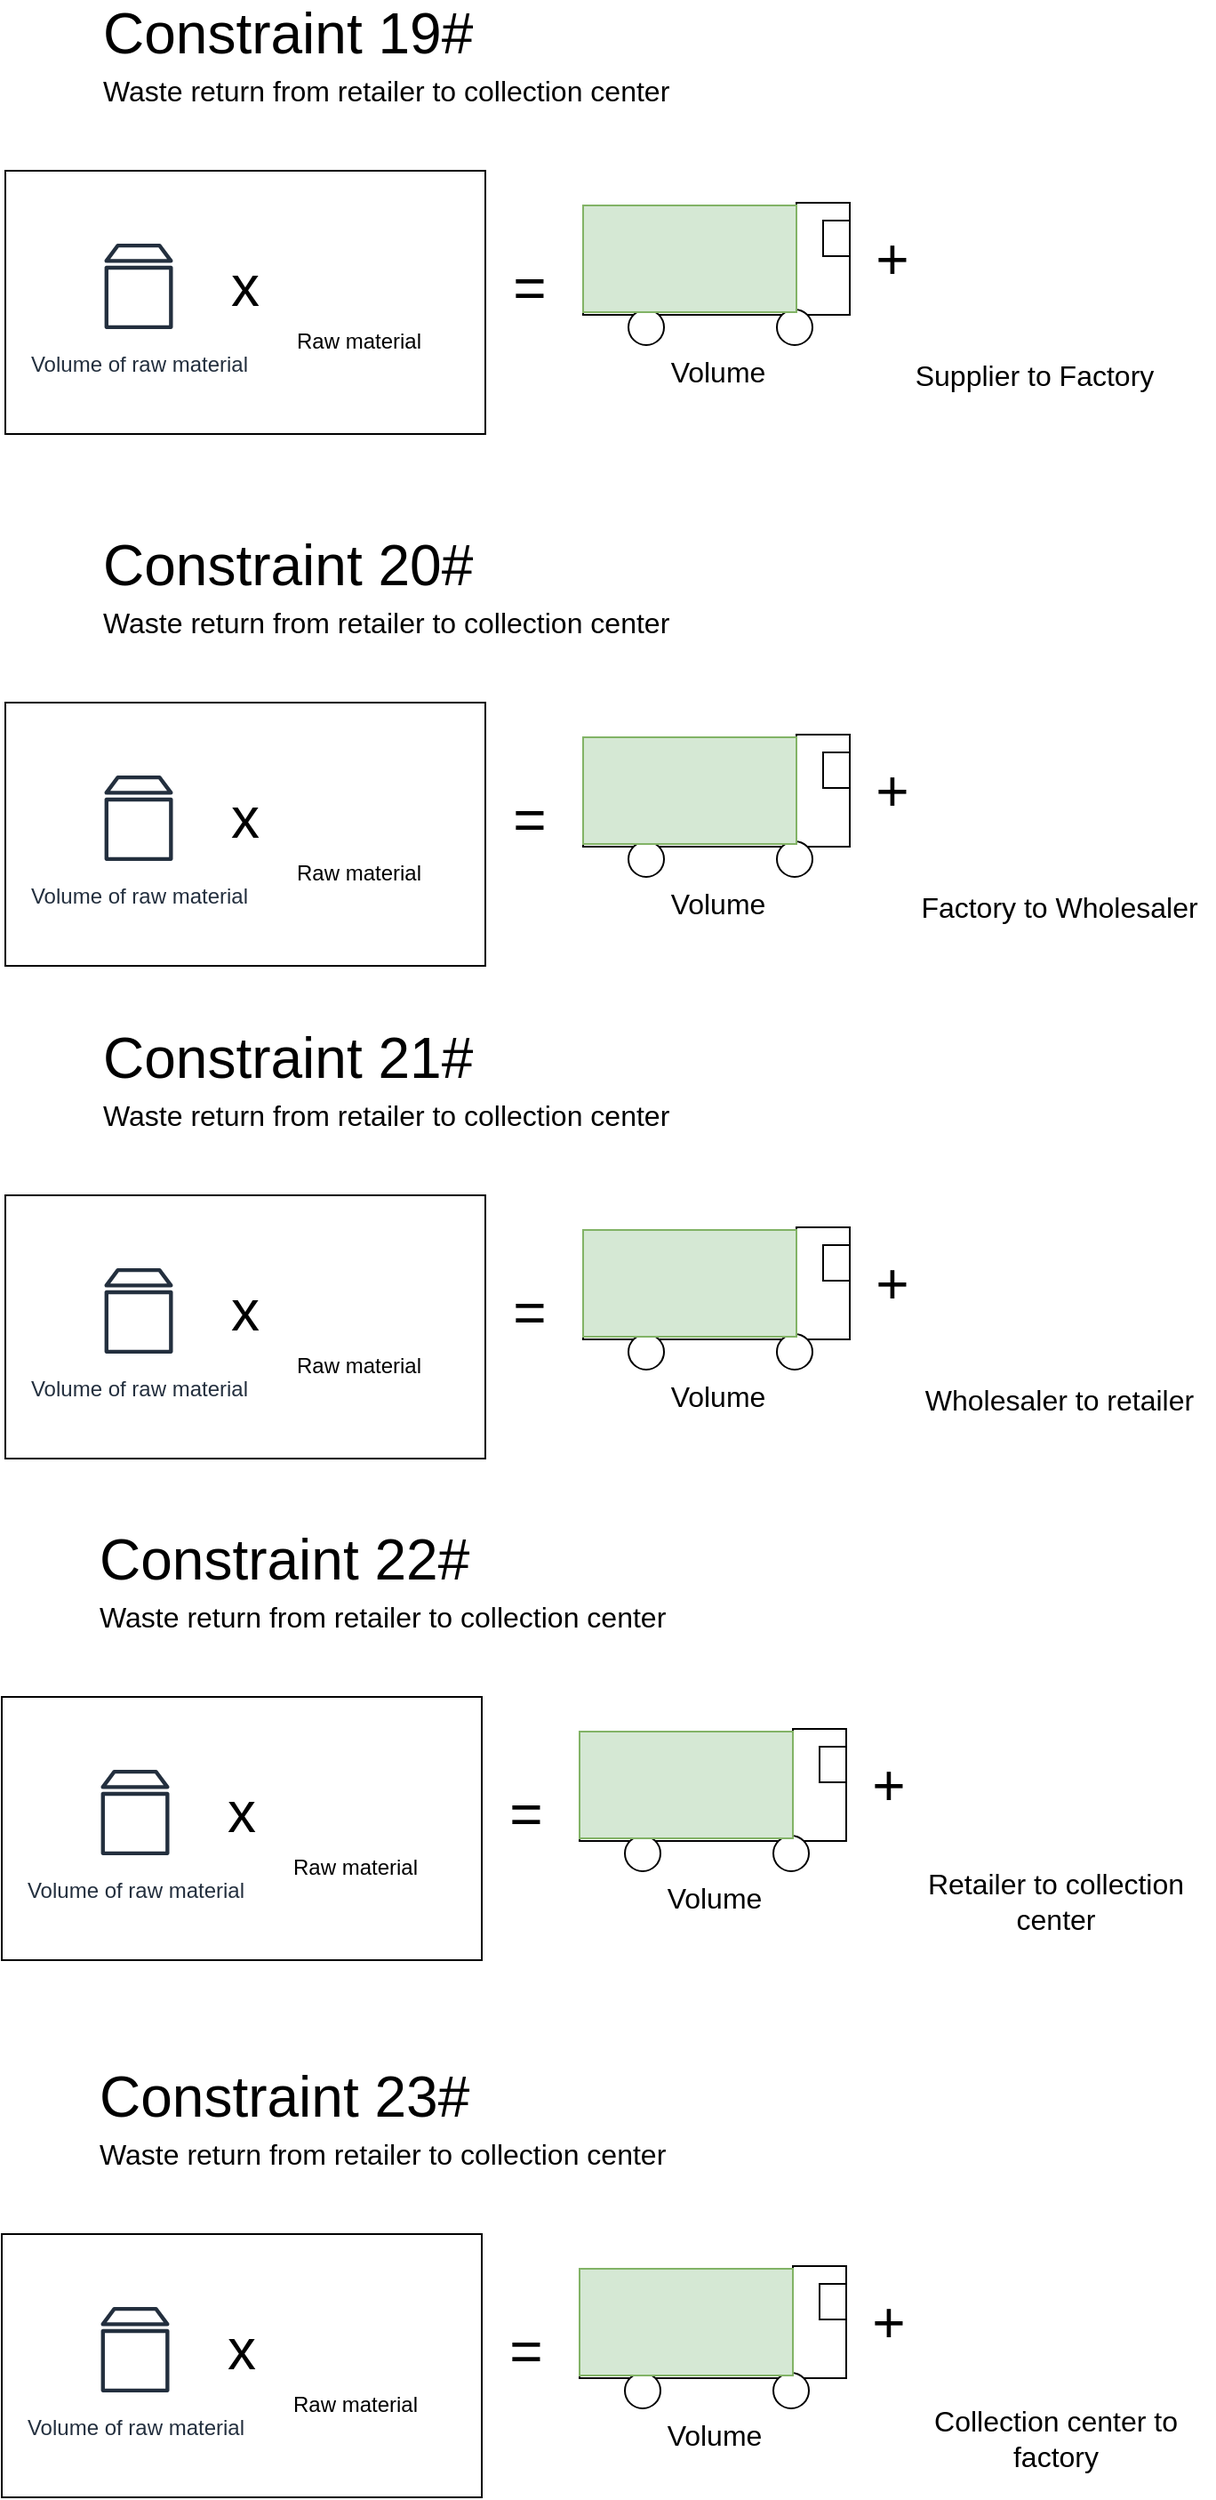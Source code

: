 <mxfile version="20.3.6" type="device"><diagram id="KzXkL5RxK_nW_xbT0S-p" name="Page-1"><mxGraphModel dx="1157" dy="615" grid="1" gridSize="10" guides="1" tooltips="1" connect="1" arrows="1" fold="1" page="1" pageScale="1" pageWidth="850" pageHeight="1100" math="0" shadow="0"><root><mxCell id="0"/><mxCell id="1" parent="0"/><mxCell id="ZRkdtlEYp6knZWYs5OZ1-26" value="" style="rounded=0;whiteSpace=wrap;html=1;fontSize=20;" vertex="1" parent="1"><mxGeometry x="70" y="222" width="270" height="148" as="geometry"/></mxCell><mxCell id="ZRkdtlEYp6knZWYs5OZ1-1" value="" style="group" vertex="1" connectable="0" parent="1"><mxGeometry x="395" y="240" width="150" height="110" as="geometry"/></mxCell><mxCell id="ZRkdtlEYp6knZWYs5OZ1-2" value="" style="rounded=0;whiteSpace=wrap;html=1;" vertex="1" parent="ZRkdtlEYp6knZWYs5OZ1-1"><mxGeometry y="38" width="120" height="25" as="geometry"/></mxCell><mxCell id="ZRkdtlEYp6knZWYs5OZ1-9" value="" style="rounded=0;whiteSpace=wrap;html=1;" vertex="1" parent="ZRkdtlEYp6knZWYs5OZ1-1"><mxGeometry x="120" width="30" height="63" as="geometry"/></mxCell><mxCell id="ZRkdtlEYp6knZWYs5OZ1-10" value="" style="endArrow=none;html=1;rounded=0;entryX=1;entryY=0;entryDx=0;entryDy=0;" edge="1" parent="ZRkdtlEYp6knZWYs5OZ1-1" target="ZRkdtlEYp6knZWYs5OZ1-2"><mxGeometry width="50" height="50" relative="1" as="geometry"><mxPoint y="38" as="sourcePoint"/><mxPoint x="50" y="-12" as="targetPoint"/></mxGeometry></mxCell><mxCell id="ZRkdtlEYp6knZWYs5OZ1-11" value="" style="ellipse;whiteSpace=wrap;html=1;aspect=fixed;" vertex="1" parent="ZRkdtlEYp6knZWYs5OZ1-1"><mxGeometry x="25.5" y="60" width="20" height="20" as="geometry"/></mxCell><mxCell id="ZRkdtlEYp6knZWYs5OZ1-12" value="" style="ellipse;whiteSpace=wrap;html=1;aspect=fixed;" vertex="1" parent="ZRkdtlEYp6knZWYs5OZ1-1"><mxGeometry x="109" y="60" width="20" height="20" as="geometry"/></mxCell><mxCell id="ZRkdtlEYp6knZWYs5OZ1-13" value="" style="rounded=0;whiteSpace=wrap;html=1;" vertex="1" parent="ZRkdtlEYp6knZWYs5OZ1-1"><mxGeometry x="135" y="10" width="15" height="20" as="geometry"/></mxCell><mxCell id="ZRkdtlEYp6knZWYs5OZ1-14" value="Volume" style="text;html=1;strokeColor=none;fillColor=none;align=center;verticalAlign=middle;whiteSpace=wrap;rounded=0;fontSize=16;" vertex="1" parent="ZRkdtlEYp6knZWYs5OZ1-1"><mxGeometry x="5.25" y="80" width="141.5" height="30" as="geometry"/></mxCell><mxCell id="ZRkdtlEYp6knZWYs5OZ1-29" value="" style="rounded=0;whiteSpace=wrap;html=1;fontSize=16;fillColor=#d5e8d4;strokeColor=#82b366;" vertex="1" parent="ZRkdtlEYp6knZWYs5OZ1-1"><mxGeometry y="1.5" width="120" height="60" as="geometry"/></mxCell><mxCell id="ZRkdtlEYp6knZWYs5OZ1-15" value="Constraint 19#" style="text;html=1;strokeColor=none;fillColor=none;align=left;verticalAlign=middle;whiteSpace=wrap;rounded=0;fontSize=32;" vertex="1" parent="1"><mxGeometry x="122.75" y="130" width="227.25" height="30" as="geometry"/></mxCell><mxCell id="ZRkdtlEYp6knZWYs5OZ1-16" value="Waste return from retailer to collection center" style="text;html=1;strokeColor=none;fillColor=none;align=left;verticalAlign=middle;whiteSpace=wrap;rounded=0;fontSize=16;" vertex="1" parent="1"><mxGeometry x="122.75" y="162" width="340" height="30" as="geometry"/></mxCell><mxCell id="ZRkdtlEYp6knZWYs5OZ1-17" value="+" style="text;html=1;strokeColor=none;fillColor=none;align=center;verticalAlign=middle;whiteSpace=wrap;rounded=0;fontSize=32;" vertex="1" parent="1"><mxGeometry x="539" y="257" width="60" height="30" as="geometry"/></mxCell><mxCell id="ZRkdtlEYp6knZWYs5OZ1-19" value="=" style="text;html=1;strokeColor=none;fillColor=none;align=center;verticalAlign=middle;whiteSpace=wrap;rounded=0;fontSize=32;" vertex="1" parent="1"><mxGeometry x="335" y="273" width="60" height="30" as="geometry"/></mxCell><mxCell id="ZRkdtlEYp6knZWYs5OZ1-20" value="Volume of raw material" style="sketch=0;outlineConnect=0;fontColor=#232F3E;gradientColor=none;strokeColor=#232F3E;fillColor=#ffffff;dashed=0;verticalLabelPosition=bottom;verticalAlign=top;align=center;html=1;fontSize=12;fontStyle=0;aspect=fixed;shape=mxgraph.aws4.resourceIcon;resIcon=mxgraph.aws4.volume;" vertex="1" parent="1"><mxGeometry x="115" y="257" width="60" height="60" as="geometry"/></mxCell><mxCell id="ZRkdtlEYp6knZWYs5OZ1-21" value="x" style="text;html=1;strokeColor=none;fillColor=none;align=center;verticalAlign=middle;whiteSpace=wrap;rounded=0;fontSize=32;" vertex="1" parent="1"><mxGeometry x="175" y="272" width="60" height="30" as="geometry"/></mxCell><mxCell id="ZRkdtlEYp6knZWYs5OZ1-22" value="" style="shape=image;html=1;verticalAlign=top;verticalLabelPosition=bottom;labelBackgroundColor=#ffffff;imageAspect=0;aspect=fixed;image=https://cdn0.iconfinder.com/data/icons/web-development-and-studio/512/118_Ax_Log_Timber_Wood-128.png;fontColor=#006600;" vertex="1" parent="1"><mxGeometry x="240.38" y="263" width="50" height="50" as="geometry"/></mxCell><mxCell id="ZRkdtlEYp6knZWYs5OZ1-23" value="Raw material" style="text;html=1;strokeColor=none;fillColor=none;align=center;verticalAlign=middle;whiteSpace=wrap;rounded=0;" vertex="1" parent="1"><mxGeometry x="222.69" y="303" width="91.87" height="30" as="geometry"/></mxCell><mxCell id="ZRkdtlEYp6knZWYs5OZ1-24" value="" style="shape=image;html=1;verticalAlign=top;verticalLabelPosition=bottom;labelBackgroundColor=#ffffff;imageAspect=0;aspect=fixed;image=https://cdn2.iconfinder.com/data/icons/boxicons-regular-vol-3/24/bx-trip-128.png" vertex="1" parent="1"><mxGeometry x="599" y="222" width="100" height="100" as="geometry"/></mxCell><mxCell id="ZRkdtlEYp6knZWYs5OZ1-25" value="&lt;font style=&quot;font-size: 16px;&quot;&gt;Supplier to Factory&lt;/font&gt;" style="text;html=1;strokeColor=none;fillColor=none;align=center;verticalAlign=middle;whiteSpace=wrap;rounded=0;" vertex="1" parent="1"><mxGeometry x="576" y="322" width="146" height="30" as="geometry"/></mxCell><mxCell id="ZRkdtlEYp6knZWYs5OZ1-30" value="" style="rounded=0;whiteSpace=wrap;html=1;fontSize=20;" vertex="1" parent="1"><mxGeometry x="70" y="521" width="270" height="148" as="geometry"/></mxCell><mxCell id="ZRkdtlEYp6knZWYs5OZ1-31" value="" style="group" vertex="1" connectable="0" parent="1"><mxGeometry x="395" y="539" width="150" height="110" as="geometry"/></mxCell><mxCell id="ZRkdtlEYp6knZWYs5OZ1-32" value="" style="rounded=0;whiteSpace=wrap;html=1;" vertex="1" parent="ZRkdtlEYp6knZWYs5OZ1-31"><mxGeometry y="38" width="120" height="25" as="geometry"/></mxCell><mxCell id="ZRkdtlEYp6knZWYs5OZ1-33" value="" style="rounded=0;whiteSpace=wrap;html=1;" vertex="1" parent="ZRkdtlEYp6knZWYs5OZ1-31"><mxGeometry x="120" width="30" height="63" as="geometry"/></mxCell><mxCell id="ZRkdtlEYp6knZWYs5OZ1-34" value="" style="endArrow=none;html=1;rounded=0;entryX=1;entryY=0;entryDx=0;entryDy=0;" edge="1" parent="ZRkdtlEYp6knZWYs5OZ1-31" target="ZRkdtlEYp6knZWYs5OZ1-32"><mxGeometry width="50" height="50" relative="1" as="geometry"><mxPoint y="38" as="sourcePoint"/><mxPoint x="50" y="-12" as="targetPoint"/></mxGeometry></mxCell><mxCell id="ZRkdtlEYp6knZWYs5OZ1-35" value="" style="ellipse;whiteSpace=wrap;html=1;aspect=fixed;" vertex="1" parent="ZRkdtlEYp6knZWYs5OZ1-31"><mxGeometry x="25.5" y="60" width="20" height="20" as="geometry"/></mxCell><mxCell id="ZRkdtlEYp6knZWYs5OZ1-36" value="" style="ellipse;whiteSpace=wrap;html=1;aspect=fixed;" vertex="1" parent="ZRkdtlEYp6knZWYs5OZ1-31"><mxGeometry x="109" y="60" width="20" height="20" as="geometry"/></mxCell><mxCell id="ZRkdtlEYp6knZWYs5OZ1-37" value="" style="rounded=0;whiteSpace=wrap;html=1;" vertex="1" parent="ZRkdtlEYp6knZWYs5OZ1-31"><mxGeometry x="135" y="10" width="15" height="20" as="geometry"/></mxCell><mxCell id="ZRkdtlEYp6knZWYs5OZ1-38" value="Volume" style="text;html=1;strokeColor=none;fillColor=none;align=center;verticalAlign=middle;whiteSpace=wrap;rounded=0;fontSize=16;" vertex="1" parent="ZRkdtlEYp6knZWYs5OZ1-31"><mxGeometry x="5.25" y="80" width="141.5" height="30" as="geometry"/></mxCell><mxCell id="ZRkdtlEYp6knZWYs5OZ1-39" value="" style="rounded=0;whiteSpace=wrap;html=1;fontSize=16;fillColor=#d5e8d4;strokeColor=#82b366;" vertex="1" parent="ZRkdtlEYp6knZWYs5OZ1-31"><mxGeometry y="1.5" width="120" height="60" as="geometry"/></mxCell><mxCell id="ZRkdtlEYp6knZWYs5OZ1-40" value="Constraint 20#" style="text;html=1;strokeColor=none;fillColor=none;align=left;verticalAlign=middle;whiteSpace=wrap;rounded=0;fontSize=32;" vertex="1" parent="1"><mxGeometry x="122.75" y="429" width="227.25" height="30" as="geometry"/></mxCell><mxCell id="ZRkdtlEYp6knZWYs5OZ1-41" value="Waste return from retailer to collection center" style="text;html=1;strokeColor=none;fillColor=none;align=left;verticalAlign=middle;whiteSpace=wrap;rounded=0;fontSize=16;" vertex="1" parent="1"><mxGeometry x="122.75" y="461" width="340" height="30" as="geometry"/></mxCell><mxCell id="ZRkdtlEYp6knZWYs5OZ1-42" value="+" style="text;html=1;strokeColor=none;fillColor=none;align=center;verticalAlign=middle;whiteSpace=wrap;rounded=0;fontSize=32;" vertex="1" parent="1"><mxGeometry x="539" y="556" width="60" height="30" as="geometry"/></mxCell><mxCell id="ZRkdtlEYp6knZWYs5OZ1-43" value="=" style="text;html=1;strokeColor=none;fillColor=none;align=center;verticalAlign=middle;whiteSpace=wrap;rounded=0;fontSize=32;" vertex="1" parent="1"><mxGeometry x="335" y="572" width="60" height="30" as="geometry"/></mxCell><mxCell id="ZRkdtlEYp6knZWYs5OZ1-44" value="Volume of raw material" style="sketch=0;outlineConnect=0;fontColor=#232F3E;gradientColor=none;strokeColor=#232F3E;fillColor=#ffffff;dashed=0;verticalLabelPosition=bottom;verticalAlign=top;align=center;html=1;fontSize=12;fontStyle=0;aspect=fixed;shape=mxgraph.aws4.resourceIcon;resIcon=mxgraph.aws4.volume;" vertex="1" parent="1"><mxGeometry x="115" y="556" width="60" height="60" as="geometry"/></mxCell><mxCell id="ZRkdtlEYp6knZWYs5OZ1-45" value="x" style="text;html=1;strokeColor=none;fillColor=none;align=center;verticalAlign=middle;whiteSpace=wrap;rounded=0;fontSize=32;" vertex="1" parent="1"><mxGeometry x="175" y="571" width="60" height="30" as="geometry"/></mxCell><mxCell id="ZRkdtlEYp6knZWYs5OZ1-46" value="" style="shape=image;html=1;verticalAlign=top;verticalLabelPosition=bottom;labelBackgroundColor=#ffffff;imageAspect=0;aspect=fixed;image=https://cdn0.iconfinder.com/data/icons/web-development-and-studio/512/118_Ax_Log_Timber_Wood-128.png;fontColor=#006600;" vertex="1" parent="1"><mxGeometry x="240.38" y="562" width="50" height="50" as="geometry"/></mxCell><mxCell id="ZRkdtlEYp6knZWYs5OZ1-47" value="Raw material" style="text;html=1;strokeColor=none;fillColor=none;align=center;verticalAlign=middle;whiteSpace=wrap;rounded=0;" vertex="1" parent="1"><mxGeometry x="222.69" y="602" width="91.87" height="30" as="geometry"/></mxCell><mxCell id="ZRkdtlEYp6knZWYs5OZ1-48" value="" style="shape=image;html=1;verticalAlign=top;verticalLabelPosition=bottom;labelBackgroundColor=#ffffff;imageAspect=0;aspect=fixed;image=https://cdn2.iconfinder.com/data/icons/boxicons-regular-vol-3/24/bx-trip-128.png" vertex="1" parent="1"><mxGeometry x="599" y="521" width="100" height="100" as="geometry"/></mxCell><mxCell id="ZRkdtlEYp6knZWYs5OZ1-49" value="&lt;font style=&quot;font-size: 16px;&quot;&gt;Factory to Wholesaler&lt;/font&gt;" style="text;html=1;strokeColor=none;fillColor=none;align=center;verticalAlign=middle;whiteSpace=wrap;rounded=0;" vertex="1" parent="1"><mxGeometry x="576" y="621" width="174" height="30" as="geometry"/></mxCell><mxCell id="ZRkdtlEYp6knZWYs5OZ1-50" value="" style="rounded=0;whiteSpace=wrap;html=1;fontSize=20;" vertex="1" parent="1"><mxGeometry x="70" y="798" width="270" height="148" as="geometry"/></mxCell><mxCell id="ZRkdtlEYp6knZWYs5OZ1-51" value="" style="group" vertex="1" connectable="0" parent="1"><mxGeometry x="395" y="816" width="150" height="110" as="geometry"/></mxCell><mxCell id="ZRkdtlEYp6knZWYs5OZ1-52" value="" style="rounded=0;whiteSpace=wrap;html=1;" vertex="1" parent="ZRkdtlEYp6knZWYs5OZ1-51"><mxGeometry y="38" width="120" height="25" as="geometry"/></mxCell><mxCell id="ZRkdtlEYp6knZWYs5OZ1-53" value="" style="rounded=0;whiteSpace=wrap;html=1;" vertex="1" parent="ZRkdtlEYp6knZWYs5OZ1-51"><mxGeometry x="120" width="30" height="63" as="geometry"/></mxCell><mxCell id="ZRkdtlEYp6knZWYs5OZ1-54" value="" style="endArrow=none;html=1;rounded=0;entryX=1;entryY=0;entryDx=0;entryDy=0;" edge="1" parent="ZRkdtlEYp6knZWYs5OZ1-51" target="ZRkdtlEYp6knZWYs5OZ1-52"><mxGeometry width="50" height="50" relative="1" as="geometry"><mxPoint y="38" as="sourcePoint"/><mxPoint x="50" y="-12" as="targetPoint"/></mxGeometry></mxCell><mxCell id="ZRkdtlEYp6knZWYs5OZ1-55" value="" style="ellipse;whiteSpace=wrap;html=1;aspect=fixed;" vertex="1" parent="ZRkdtlEYp6knZWYs5OZ1-51"><mxGeometry x="25.5" y="60" width="20" height="20" as="geometry"/></mxCell><mxCell id="ZRkdtlEYp6knZWYs5OZ1-56" value="" style="ellipse;whiteSpace=wrap;html=1;aspect=fixed;" vertex="1" parent="ZRkdtlEYp6knZWYs5OZ1-51"><mxGeometry x="109" y="60" width="20" height="20" as="geometry"/></mxCell><mxCell id="ZRkdtlEYp6knZWYs5OZ1-57" value="" style="rounded=0;whiteSpace=wrap;html=1;" vertex="1" parent="ZRkdtlEYp6knZWYs5OZ1-51"><mxGeometry x="135" y="10" width="15" height="20" as="geometry"/></mxCell><mxCell id="ZRkdtlEYp6knZWYs5OZ1-58" value="Volume" style="text;html=1;strokeColor=none;fillColor=none;align=center;verticalAlign=middle;whiteSpace=wrap;rounded=0;fontSize=16;" vertex="1" parent="ZRkdtlEYp6knZWYs5OZ1-51"><mxGeometry x="5.25" y="80" width="141.5" height="30" as="geometry"/></mxCell><mxCell id="ZRkdtlEYp6knZWYs5OZ1-59" value="" style="rounded=0;whiteSpace=wrap;html=1;fontSize=16;fillColor=#d5e8d4;strokeColor=#82b366;" vertex="1" parent="ZRkdtlEYp6knZWYs5OZ1-51"><mxGeometry y="1.5" width="120" height="60" as="geometry"/></mxCell><mxCell id="ZRkdtlEYp6knZWYs5OZ1-60" value="Constraint 21#" style="text;html=1;strokeColor=none;fillColor=none;align=left;verticalAlign=middle;whiteSpace=wrap;rounded=0;fontSize=32;" vertex="1" parent="1"><mxGeometry x="122.75" y="706" width="227.25" height="30" as="geometry"/></mxCell><mxCell id="ZRkdtlEYp6knZWYs5OZ1-61" value="Waste return from retailer to collection center" style="text;html=1;strokeColor=none;fillColor=none;align=left;verticalAlign=middle;whiteSpace=wrap;rounded=0;fontSize=16;" vertex="1" parent="1"><mxGeometry x="122.75" y="738" width="340" height="30" as="geometry"/></mxCell><mxCell id="ZRkdtlEYp6knZWYs5OZ1-62" value="+" style="text;html=1;strokeColor=none;fillColor=none;align=center;verticalAlign=middle;whiteSpace=wrap;rounded=0;fontSize=32;" vertex="1" parent="1"><mxGeometry x="539" y="833" width="60" height="30" as="geometry"/></mxCell><mxCell id="ZRkdtlEYp6knZWYs5OZ1-63" value="=" style="text;html=1;strokeColor=none;fillColor=none;align=center;verticalAlign=middle;whiteSpace=wrap;rounded=0;fontSize=32;" vertex="1" parent="1"><mxGeometry x="335" y="849" width="60" height="30" as="geometry"/></mxCell><mxCell id="ZRkdtlEYp6knZWYs5OZ1-64" value="Volume of raw material" style="sketch=0;outlineConnect=0;fontColor=#232F3E;gradientColor=none;strokeColor=#232F3E;fillColor=#ffffff;dashed=0;verticalLabelPosition=bottom;verticalAlign=top;align=center;html=1;fontSize=12;fontStyle=0;aspect=fixed;shape=mxgraph.aws4.resourceIcon;resIcon=mxgraph.aws4.volume;" vertex="1" parent="1"><mxGeometry x="115" y="833" width="60" height="60" as="geometry"/></mxCell><mxCell id="ZRkdtlEYp6knZWYs5OZ1-65" value="x" style="text;html=1;strokeColor=none;fillColor=none;align=center;verticalAlign=middle;whiteSpace=wrap;rounded=0;fontSize=32;" vertex="1" parent="1"><mxGeometry x="175" y="848" width="60" height="30" as="geometry"/></mxCell><mxCell id="ZRkdtlEYp6knZWYs5OZ1-66" value="" style="shape=image;html=1;verticalAlign=top;verticalLabelPosition=bottom;labelBackgroundColor=#ffffff;imageAspect=0;aspect=fixed;image=https://cdn0.iconfinder.com/data/icons/web-development-and-studio/512/118_Ax_Log_Timber_Wood-128.png;fontColor=#006600;" vertex="1" parent="1"><mxGeometry x="240.38" y="839" width="50" height="50" as="geometry"/></mxCell><mxCell id="ZRkdtlEYp6knZWYs5OZ1-67" value="Raw material" style="text;html=1;strokeColor=none;fillColor=none;align=center;verticalAlign=middle;whiteSpace=wrap;rounded=0;" vertex="1" parent="1"><mxGeometry x="222.69" y="879" width="91.87" height="30" as="geometry"/></mxCell><mxCell id="ZRkdtlEYp6knZWYs5OZ1-68" value="" style="shape=image;html=1;verticalAlign=top;verticalLabelPosition=bottom;labelBackgroundColor=#ffffff;imageAspect=0;aspect=fixed;image=https://cdn2.iconfinder.com/data/icons/boxicons-regular-vol-3/24/bx-trip-128.png" vertex="1" parent="1"><mxGeometry x="599" y="798" width="100" height="100" as="geometry"/></mxCell><mxCell id="ZRkdtlEYp6knZWYs5OZ1-69" value="&lt;font style=&quot;font-size: 16px;&quot;&gt;Wholesaler to retailer&lt;/font&gt;" style="text;html=1;strokeColor=none;fillColor=none;align=center;verticalAlign=middle;whiteSpace=wrap;rounded=0;" vertex="1" parent="1"><mxGeometry x="576" y="898" width="174" height="30" as="geometry"/></mxCell><mxCell id="ZRkdtlEYp6knZWYs5OZ1-70" value="" style="rounded=0;whiteSpace=wrap;html=1;fontSize=20;" vertex="1" parent="1"><mxGeometry x="68" y="1080" width="270" height="148" as="geometry"/></mxCell><mxCell id="ZRkdtlEYp6knZWYs5OZ1-71" value="" style="group" vertex="1" connectable="0" parent="1"><mxGeometry x="393" y="1098" width="150" height="110" as="geometry"/></mxCell><mxCell id="ZRkdtlEYp6knZWYs5OZ1-72" value="" style="rounded=0;whiteSpace=wrap;html=1;" vertex="1" parent="ZRkdtlEYp6knZWYs5OZ1-71"><mxGeometry y="38" width="120" height="25" as="geometry"/></mxCell><mxCell id="ZRkdtlEYp6knZWYs5OZ1-73" value="" style="rounded=0;whiteSpace=wrap;html=1;" vertex="1" parent="ZRkdtlEYp6knZWYs5OZ1-71"><mxGeometry x="120" width="30" height="63" as="geometry"/></mxCell><mxCell id="ZRkdtlEYp6knZWYs5OZ1-74" value="" style="endArrow=none;html=1;rounded=0;entryX=1;entryY=0;entryDx=0;entryDy=0;" edge="1" parent="ZRkdtlEYp6knZWYs5OZ1-71" target="ZRkdtlEYp6knZWYs5OZ1-72"><mxGeometry width="50" height="50" relative="1" as="geometry"><mxPoint y="38" as="sourcePoint"/><mxPoint x="50" y="-12" as="targetPoint"/></mxGeometry></mxCell><mxCell id="ZRkdtlEYp6knZWYs5OZ1-75" value="" style="ellipse;whiteSpace=wrap;html=1;aspect=fixed;" vertex="1" parent="ZRkdtlEYp6knZWYs5OZ1-71"><mxGeometry x="25.5" y="60" width="20" height="20" as="geometry"/></mxCell><mxCell id="ZRkdtlEYp6knZWYs5OZ1-76" value="" style="ellipse;whiteSpace=wrap;html=1;aspect=fixed;" vertex="1" parent="ZRkdtlEYp6knZWYs5OZ1-71"><mxGeometry x="109" y="60" width="20" height="20" as="geometry"/></mxCell><mxCell id="ZRkdtlEYp6knZWYs5OZ1-77" value="" style="rounded=0;whiteSpace=wrap;html=1;" vertex="1" parent="ZRkdtlEYp6knZWYs5OZ1-71"><mxGeometry x="135" y="10" width="15" height="20" as="geometry"/></mxCell><mxCell id="ZRkdtlEYp6knZWYs5OZ1-78" value="Volume" style="text;html=1;strokeColor=none;fillColor=none;align=center;verticalAlign=middle;whiteSpace=wrap;rounded=0;fontSize=16;" vertex="1" parent="ZRkdtlEYp6knZWYs5OZ1-71"><mxGeometry x="5.25" y="80" width="141.5" height="30" as="geometry"/></mxCell><mxCell id="ZRkdtlEYp6knZWYs5OZ1-79" value="" style="rounded=0;whiteSpace=wrap;html=1;fontSize=16;fillColor=#d5e8d4;strokeColor=#82b366;" vertex="1" parent="ZRkdtlEYp6knZWYs5OZ1-71"><mxGeometry y="1.5" width="120" height="60" as="geometry"/></mxCell><mxCell id="ZRkdtlEYp6knZWYs5OZ1-80" value="Constraint 22#" style="text;html=1;strokeColor=none;fillColor=none;align=left;verticalAlign=middle;whiteSpace=wrap;rounded=0;fontSize=32;" vertex="1" parent="1"><mxGeometry x="120.75" y="988" width="227.25" height="30" as="geometry"/></mxCell><mxCell id="ZRkdtlEYp6knZWYs5OZ1-81" value="Waste return from retailer to collection center" style="text;html=1;strokeColor=none;fillColor=none;align=left;verticalAlign=middle;whiteSpace=wrap;rounded=0;fontSize=16;" vertex="1" parent="1"><mxGeometry x="120.75" y="1020" width="340" height="30" as="geometry"/></mxCell><mxCell id="ZRkdtlEYp6knZWYs5OZ1-82" value="+" style="text;html=1;strokeColor=none;fillColor=none;align=center;verticalAlign=middle;whiteSpace=wrap;rounded=0;fontSize=32;" vertex="1" parent="1"><mxGeometry x="537" y="1115" width="60" height="30" as="geometry"/></mxCell><mxCell id="ZRkdtlEYp6knZWYs5OZ1-83" value="=" style="text;html=1;strokeColor=none;fillColor=none;align=center;verticalAlign=middle;whiteSpace=wrap;rounded=0;fontSize=32;" vertex="1" parent="1"><mxGeometry x="333" y="1131" width="60" height="30" as="geometry"/></mxCell><mxCell id="ZRkdtlEYp6knZWYs5OZ1-84" value="Volume of raw material" style="sketch=0;outlineConnect=0;fontColor=#232F3E;gradientColor=none;strokeColor=#232F3E;fillColor=#ffffff;dashed=0;verticalLabelPosition=bottom;verticalAlign=top;align=center;html=1;fontSize=12;fontStyle=0;aspect=fixed;shape=mxgraph.aws4.resourceIcon;resIcon=mxgraph.aws4.volume;" vertex="1" parent="1"><mxGeometry x="113" y="1115" width="60" height="60" as="geometry"/></mxCell><mxCell id="ZRkdtlEYp6knZWYs5OZ1-85" value="x" style="text;html=1;strokeColor=none;fillColor=none;align=center;verticalAlign=middle;whiteSpace=wrap;rounded=0;fontSize=32;" vertex="1" parent="1"><mxGeometry x="173" y="1130" width="60" height="30" as="geometry"/></mxCell><mxCell id="ZRkdtlEYp6knZWYs5OZ1-86" value="" style="shape=image;html=1;verticalAlign=top;verticalLabelPosition=bottom;labelBackgroundColor=#ffffff;imageAspect=0;aspect=fixed;image=https://cdn0.iconfinder.com/data/icons/web-development-and-studio/512/118_Ax_Log_Timber_Wood-128.png;fontColor=#006600;" vertex="1" parent="1"><mxGeometry x="238.38" y="1121" width="50" height="50" as="geometry"/></mxCell><mxCell id="ZRkdtlEYp6knZWYs5OZ1-87" value="Raw material" style="text;html=1;strokeColor=none;fillColor=none;align=center;verticalAlign=middle;whiteSpace=wrap;rounded=0;" vertex="1" parent="1"><mxGeometry x="220.69" y="1161" width="91.87" height="30" as="geometry"/></mxCell><mxCell id="ZRkdtlEYp6knZWYs5OZ1-88" value="" style="shape=image;html=1;verticalAlign=top;verticalLabelPosition=bottom;labelBackgroundColor=#ffffff;imageAspect=0;aspect=fixed;image=https://cdn2.iconfinder.com/data/icons/boxicons-regular-vol-3/24/bx-trip-128.png" vertex="1" parent="1"><mxGeometry x="597" y="1080" width="100" height="100" as="geometry"/></mxCell><mxCell id="ZRkdtlEYp6knZWYs5OZ1-89" value="&lt;font style=&quot;font-size: 16px;&quot;&gt;Retailer to collection center&lt;/font&gt;" style="text;html=1;strokeColor=none;fillColor=none;align=center;verticalAlign=middle;whiteSpace=wrap;rounded=0;" vertex="1" parent="1"><mxGeometry x="574" y="1180" width="174" height="30" as="geometry"/></mxCell><mxCell id="ZRkdtlEYp6knZWYs5OZ1-90" value="" style="rounded=0;whiteSpace=wrap;html=1;fontSize=20;" vertex="1" parent="1"><mxGeometry x="68" y="1382" width="270" height="148" as="geometry"/></mxCell><mxCell id="ZRkdtlEYp6knZWYs5OZ1-91" value="" style="group" vertex="1" connectable="0" parent="1"><mxGeometry x="393" y="1400" width="150" height="110" as="geometry"/></mxCell><mxCell id="ZRkdtlEYp6knZWYs5OZ1-92" value="" style="rounded=0;whiteSpace=wrap;html=1;" vertex="1" parent="ZRkdtlEYp6knZWYs5OZ1-91"><mxGeometry y="38" width="120" height="25" as="geometry"/></mxCell><mxCell id="ZRkdtlEYp6knZWYs5OZ1-93" value="" style="rounded=0;whiteSpace=wrap;html=1;" vertex="1" parent="ZRkdtlEYp6knZWYs5OZ1-91"><mxGeometry x="120" width="30" height="63" as="geometry"/></mxCell><mxCell id="ZRkdtlEYp6knZWYs5OZ1-94" value="" style="endArrow=none;html=1;rounded=0;entryX=1;entryY=0;entryDx=0;entryDy=0;" edge="1" parent="ZRkdtlEYp6knZWYs5OZ1-91" target="ZRkdtlEYp6knZWYs5OZ1-92"><mxGeometry width="50" height="50" relative="1" as="geometry"><mxPoint y="38" as="sourcePoint"/><mxPoint x="50" y="-12" as="targetPoint"/></mxGeometry></mxCell><mxCell id="ZRkdtlEYp6knZWYs5OZ1-95" value="" style="ellipse;whiteSpace=wrap;html=1;aspect=fixed;" vertex="1" parent="ZRkdtlEYp6knZWYs5OZ1-91"><mxGeometry x="25.5" y="60" width="20" height="20" as="geometry"/></mxCell><mxCell id="ZRkdtlEYp6knZWYs5OZ1-96" value="" style="ellipse;whiteSpace=wrap;html=1;aspect=fixed;" vertex="1" parent="ZRkdtlEYp6knZWYs5OZ1-91"><mxGeometry x="109" y="60" width="20" height="20" as="geometry"/></mxCell><mxCell id="ZRkdtlEYp6knZWYs5OZ1-97" value="" style="rounded=0;whiteSpace=wrap;html=1;" vertex="1" parent="ZRkdtlEYp6knZWYs5OZ1-91"><mxGeometry x="135" y="10" width="15" height="20" as="geometry"/></mxCell><mxCell id="ZRkdtlEYp6knZWYs5OZ1-98" value="Volume" style="text;html=1;strokeColor=none;fillColor=none;align=center;verticalAlign=middle;whiteSpace=wrap;rounded=0;fontSize=16;" vertex="1" parent="ZRkdtlEYp6knZWYs5OZ1-91"><mxGeometry x="5.25" y="80" width="141.5" height="30" as="geometry"/></mxCell><mxCell id="ZRkdtlEYp6knZWYs5OZ1-99" value="" style="rounded=0;whiteSpace=wrap;html=1;fontSize=16;fillColor=#d5e8d4;strokeColor=#82b366;" vertex="1" parent="ZRkdtlEYp6knZWYs5OZ1-91"><mxGeometry y="1.5" width="120" height="60" as="geometry"/></mxCell><mxCell id="ZRkdtlEYp6knZWYs5OZ1-100" value="Constraint 23#" style="text;html=1;strokeColor=none;fillColor=none;align=left;verticalAlign=middle;whiteSpace=wrap;rounded=0;fontSize=32;" vertex="1" parent="1"><mxGeometry x="120.75" y="1290" width="227.25" height="30" as="geometry"/></mxCell><mxCell id="ZRkdtlEYp6knZWYs5OZ1-101" value="Waste return from retailer to collection center" style="text;html=1;strokeColor=none;fillColor=none;align=left;verticalAlign=middle;whiteSpace=wrap;rounded=0;fontSize=16;" vertex="1" parent="1"><mxGeometry x="120.75" y="1322" width="340" height="30" as="geometry"/></mxCell><mxCell id="ZRkdtlEYp6knZWYs5OZ1-102" value="+" style="text;html=1;strokeColor=none;fillColor=none;align=center;verticalAlign=middle;whiteSpace=wrap;rounded=0;fontSize=32;" vertex="1" parent="1"><mxGeometry x="537" y="1417" width="60" height="30" as="geometry"/></mxCell><mxCell id="ZRkdtlEYp6knZWYs5OZ1-103" value="=" style="text;html=1;strokeColor=none;fillColor=none;align=center;verticalAlign=middle;whiteSpace=wrap;rounded=0;fontSize=32;" vertex="1" parent="1"><mxGeometry x="333" y="1433" width="60" height="30" as="geometry"/></mxCell><mxCell id="ZRkdtlEYp6knZWYs5OZ1-104" value="Volume of raw material" style="sketch=0;outlineConnect=0;fontColor=#232F3E;gradientColor=none;strokeColor=#232F3E;fillColor=#ffffff;dashed=0;verticalLabelPosition=bottom;verticalAlign=top;align=center;html=1;fontSize=12;fontStyle=0;aspect=fixed;shape=mxgraph.aws4.resourceIcon;resIcon=mxgraph.aws4.volume;" vertex="1" parent="1"><mxGeometry x="113" y="1417" width="60" height="60" as="geometry"/></mxCell><mxCell id="ZRkdtlEYp6knZWYs5OZ1-105" value="x" style="text;html=1;strokeColor=none;fillColor=none;align=center;verticalAlign=middle;whiteSpace=wrap;rounded=0;fontSize=32;" vertex="1" parent="1"><mxGeometry x="173" y="1432" width="60" height="30" as="geometry"/></mxCell><mxCell id="ZRkdtlEYp6knZWYs5OZ1-106" value="" style="shape=image;html=1;verticalAlign=top;verticalLabelPosition=bottom;labelBackgroundColor=#ffffff;imageAspect=0;aspect=fixed;image=https://cdn0.iconfinder.com/data/icons/web-development-and-studio/512/118_Ax_Log_Timber_Wood-128.png;fontColor=#006600;" vertex="1" parent="1"><mxGeometry x="238.38" y="1423" width="50" height="50" as="geometry"/></mxCell><mxCell id="ZRkdtlEYp6knZWYs5OZ1-107" value="Raw material" style="text;html=1;strokeColor=none;fillColor=none;align=center;verticalAlign=middle;whiteSpace=wrap;rounded=0;" vertex="1" parent="1"><mxGeometry x="220.69" y="1463" width="91.87" height="30" as="geometry"/></mxCell><mxCell id="ZRkdtlEYp6knZWYs5OZ1-108" value="" style="shape=image;html=1;verticalAlign=top;verticalLabelPosition=bottom;labelBackgroundColor=#ffffff;imageAspect=0;aspect=fixed;image=https://cdn2.iconfinder.com/data/icons/boxicons-regular-vol-3/24/bx-trip-128.png" vertex="1" parent="1"><mxGeometry x="597" y="1382" width="100" height="100" as="geometry"/></mxCell><mxCell id="ZRkdtlEYp6knZWYs5OZ1-109" value="&lt;font style=&quot;font-size: 16px;&quot;&gt;Collection center to factory&lt;/font&gt;" style="text;html=1;strokeColor=none;fillColor=none;align=center;verticalAlign=middle;whiteSpace=wrap;rounded=0;" vertex="1" parent="1"><mxGeometry x="574" y="1482" width="174" height="30" as="geometry"/></mxCell></root></mxGraphModel></diagram></mxfile>